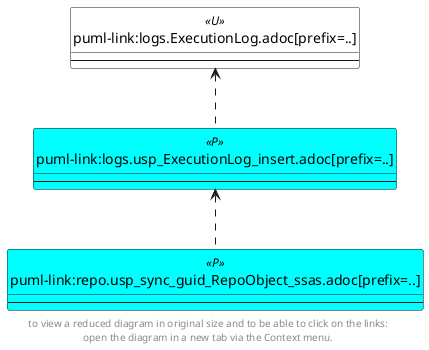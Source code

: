 @startuml
'Left to right direction
top to bottom direction
hide circle
'avoide "." issues:
set namespaceSeparator none


skinparam class {
  BackgroundColor White
  BackgroundColor<<FN>> Yellow
  BackgroundColor<<FS>> Yellow
  BackgroundColor<<FT>> LightGray
  BackgroundColor<<IF>> Yellow
  BackgroundColor<<IS>> Yellow
  BackgroundColor<<P>> Aqua
  BackgroundColor<<PC>> Aqua
  BackgroundColor<<SN>> Yellow
  BackgroundColor<<SO>> SlateBlue
  BackgroundColor<<TF>> LightGray
  BackgroundColor<<TR>> Tomato
  BackgroundColor<<U>> White
  BackgroundColor<<V>> WhiteSmoke
  BackgroundColor<<X>> Aqua
}


entity "puml-link:logs.ExecutionLog.adoc[prefix=..]" as logs.ExecutionLog << U >> {
  --
}

entity "puml-link:logs.usp_ExecutionLog_insert.adoc[prefix=..]" as logs.usp_ExecutionLog_insert << P >> {
  --
}

entity "puml-link:repo.usp_sync_guid_RepoObject_ssas.adoc[prefix=..]" as repo.usp_sync_guid_RepoObject_ssas << P >> {
  --
}

logs.ExecutionLog <.. logs.usp_ExecutionLog_insert
logs.usp_ExecutionLog_insert <.. repo.usp_sync_guid_RepoObject_ssas
footer
to view a reduced diagram in original size and to be able to click on the links:
open the diagram in a new tab via the Context menu.
end footer

@enduml

